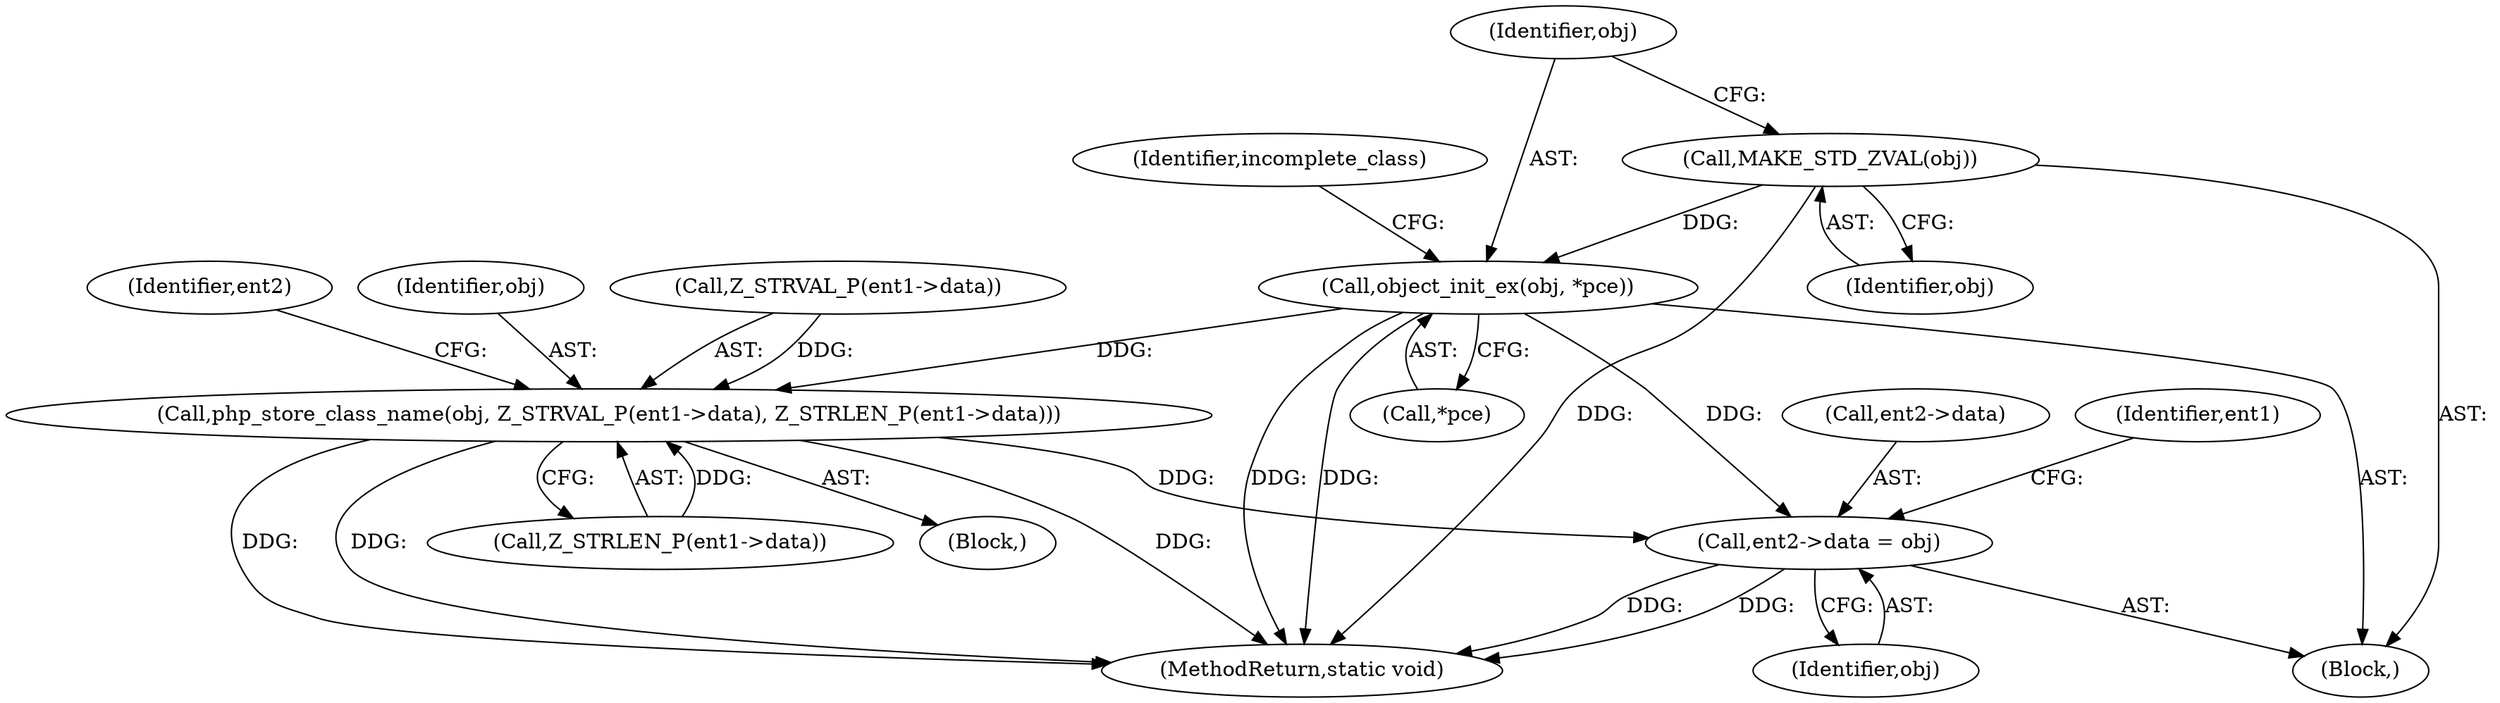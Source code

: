 digraph "0_php-src_6045de69c7dedcba3eadf7c4bba424b19c81d00d_0@pointer" {
"1000446" [label="(Call,MAKE_STD_ZVAL(obj))"];
"1000448" [label="(Call,object_init_ex(obj, *pce))"];
"1000455" [label="(Call,php_store_class_name(obj, Z_STRVAL_P(ent1->data), Z_STRLEN_P(ent1->data)))"];
"1000470" [label="(Call,ent2->data = obj)"];
"1000474" [label="(Identifier,obj)"];
"1000446" [label="(Call,MAKE_STD_ZVAL(obj))"];
"1000449" [label="(Identifier,obj)"];
"1000470" [label="(Call,ent2->data = obj)"];
"1000456" [label="(Identifier,obj)"];
"1000471" [label="(Call,ent2->data)"];
"1000448" [label="(Call,object_init_ex(obj, *pce))"];
"1000447" [label="(Identifier,obj)"];
"1000457" [label="(Call,Z_STRVAL_P(ent1->data))"];
"1000453" [label="(Identifier,incomplete_class)"];
"1000461" [label="(Call,Z_STRLEN_P(ent1->data))"];
"1000468" [label="(Identifier,ent2)"];
"1000445" [label="(Block,)"];
"1000478" [label="(Identifier,ent1)"];
"1000603" [label="(MethodReturn,static void)"];
"1000455" [label="(Call,php_store_class_name(obj, Z_STRVAL_P(ent1->data), Z_STRLEN_P(ent1->data)))"];
"1000454" [label="(Block,)"];
"1000450" [label="(Call,*pce)"];
"1000446" -> "1000445"  [label="AST: "];
"1000446" -> "1000447"  [label="CFG: "];
"1000447" -> "1000446"  [label="AST: "];
"1000449" -> "1000446"  [label="CFG: "];
"1000446" -> "1000603"  [label="DDG: "];
"1000446" -> "1000448"  [label="DDG: "];
"1000448" -> "1000445"  [label="AST: "];
"1000448" -> "1000450"  [label="CFG: "];
"1000449" -> "1000448"  [label="AST: "];
"1000450" -> "1000448"  [label="AST: "];
"1000453" -> "1000448"  [label="CFG: "];
"1000448" -> "1000603"  [label="DDG: "];
"1000448" -> "1000603"  [label="DDG: "];
"1000448" -> "1000455"  [label="DDG: "];
"1000448" -> "1000470"  [label="DDG: "];
"1000455" -> "1000454"  [label="AST: "];
"1000455" -> "1000461"  [label="CFG: "];
"1000456" -> "1000455"  [label="AST: "];
"1000457" -> "1000455"  [label="AST: "];
"1000461" -> "1000455"  [label="AST: "];
"1000468" -> "1000455"  [label="CFG: "];
"1000455" -> "1000603"  [label="DDG: "];
"1000455" -> "1000603"  [label="DDG: "];
"1000455" -> "1000603"  [label="DDG: "];
"1000457" -> "1000455"  [label="DDG: "];
"1000461" -> "1000455"  [label="DDG: "];
"1000455" -> "1000470"  [label="DDG: "];
"1000470" -> "1000445"  [label="AST: "];
"1000470" -> "1000474"  [label="CFG: "];
"1000471" -> "1000470"  [label="AST: "];
"1000474" -> "1000470"  [label="AST: "];
"1000478" -> "1000470"  [label="CFG: "];
"1000470" -> "1000603"  [label="DDG: "];
"1000470" -> "1000603"  [label="DDG: "];
}
